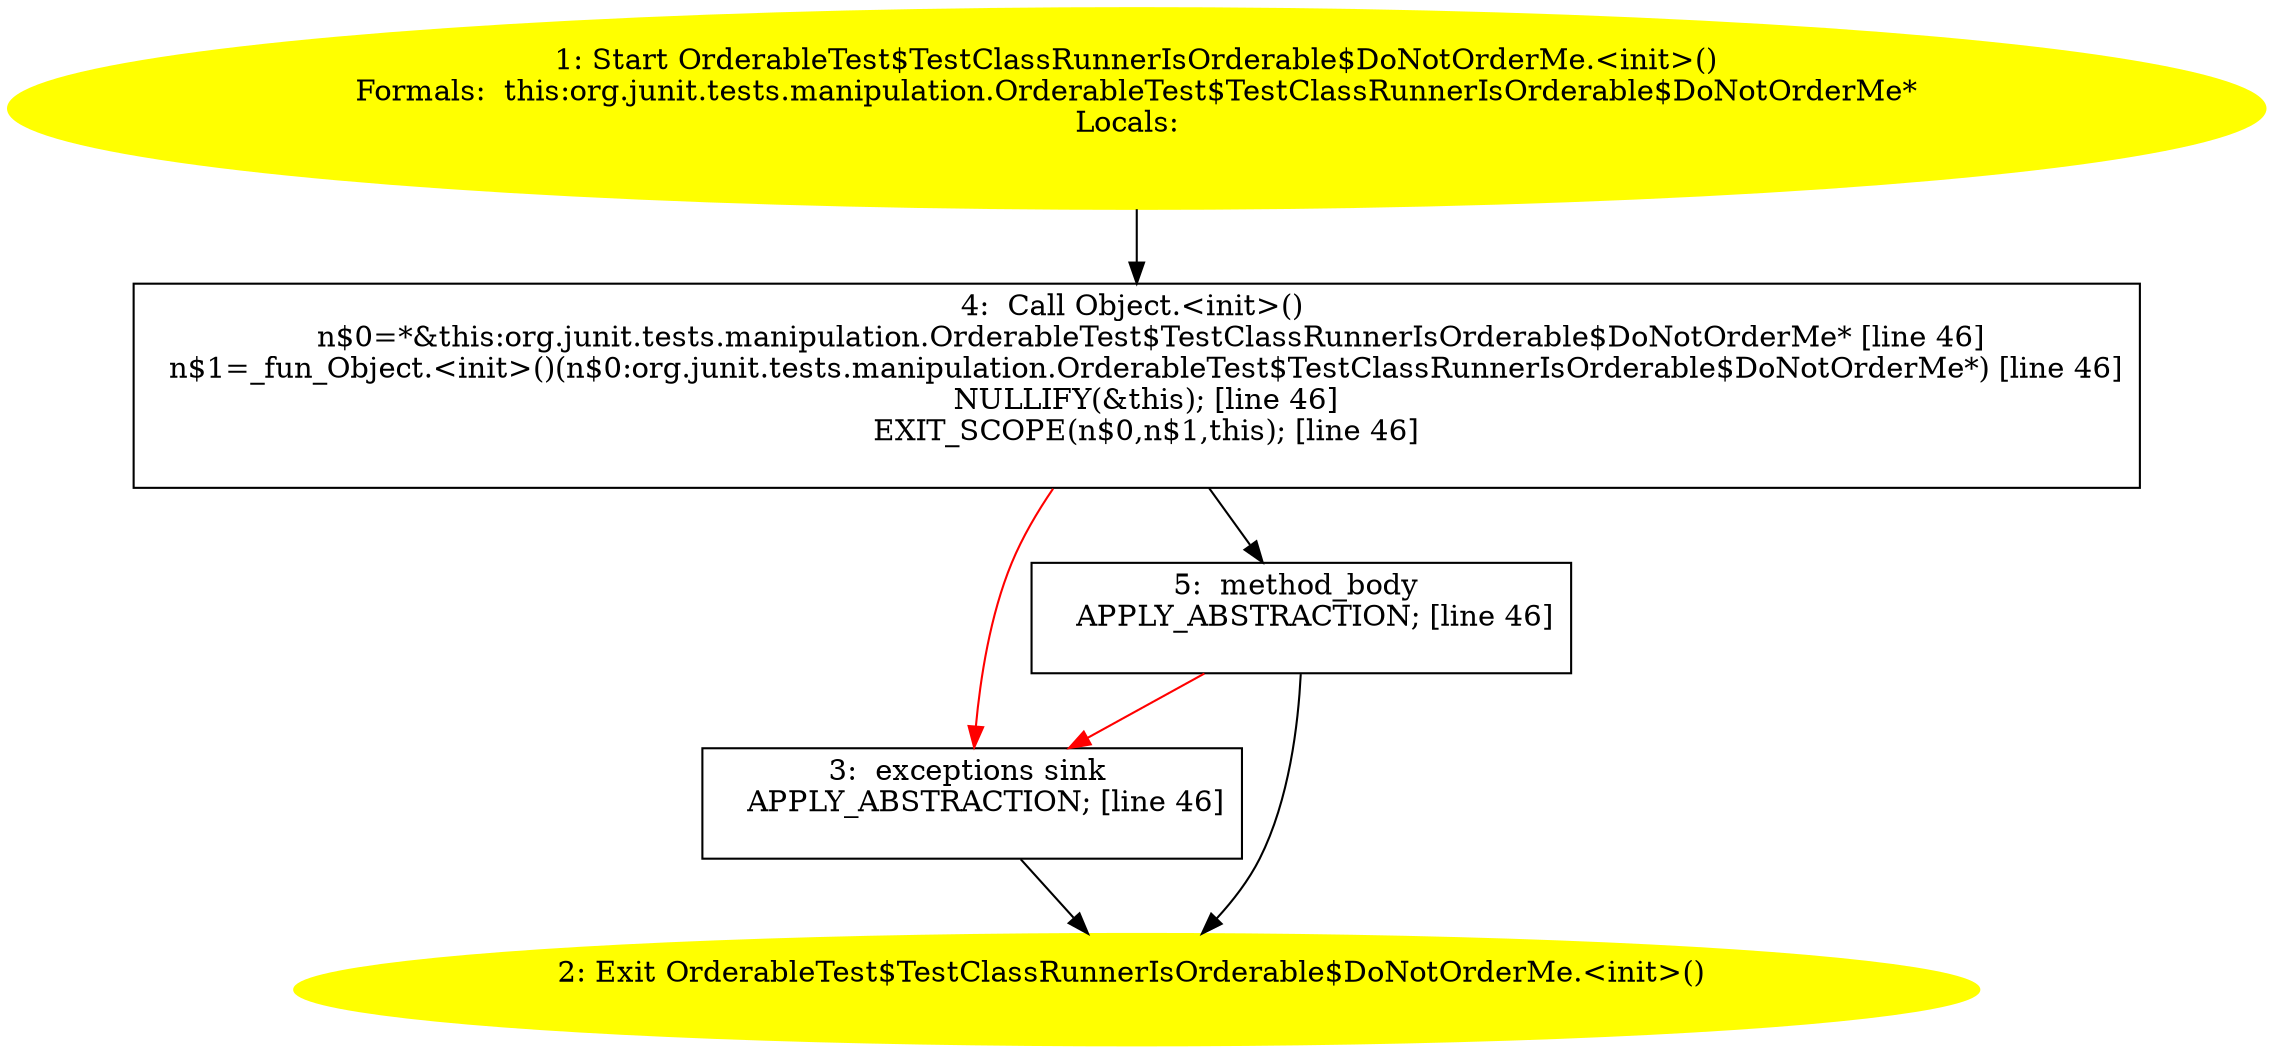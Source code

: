/* @generated */
digraph cfg {
"org.junit.tests.manipulation.OrderableTest$TestClassRunnerIsOrderable$DoNotOrderMe.<init>().af329a37d2983df2cd63e7b02d6169dc_1" [label="1: Start OrderableTest$TestClassRunnerIsOrderable$DoNotOrderMe.<init>()\nFormals:  this:org.junit.tests.manipulation.OrderableTest$TestClassRunnerIsOrderable$DoNotOrderMe*\nLocals:  \n  " color=yellow style=filled]
	

	 "org.junit.tests.manipulation.OrderableTest$TestClassRunnerIsOrderable$DoNotOrderMe.<init>().af329a37d2983df2cd63e7b02d6169dc_1" -> "org.junit.tests.manipulation.OrderableTest$TestClassRunnerIsOrderable$DoNotOrderMe.<init>().af329a37d2983df2cd63e7b02d6169dc_4" ;
"org.junit.tests.manipulation.OrderableTest$TestClassRunnerIsOrderable$DoNotOrderMe.<init>().af329a37d2983df2cd63e7b02d6169dc_2" [label="2: Exit OrderableTest$TestClassRunnerIsOrderable$DoNotOrderMe.<init>() \n  " color=yellow style=filled]
	

"org.junit.tests.manipulation.OrderableTest$TestClassRunnerIsOrderable$DoNotOrderMe.<init>().af329a37d2983df2cd63e7b02d6169dc_3" [label="3:  exceptions sink \n   APPLY_ABSTRACTION; [line 46]\n " shape="box"]
	

	 "org.junit.tests.manipulation.OrderableTest$TestClassRunnerIsOrderable$DoNotOrderMe.<init>().af329a37d2983df2cd63e7b02d6169dc_3" -> "org.junit.tests.manipulation.OrderableTest$TestClassRunnerIsOrderable$DoNotOrderMe.<init>().af329a37d2983df2cd63e7b02d6169dc_2" ;
"org.junit.tests.manipulation.OrderableTest$TestClassRunnerIsOrderable$DoNotOrderMe.<init>().af329a37d2983df2cd63e7b02d6169dc_4" [label="4:  Call Object.<init>() \n   n$0=*&this:org.junit.tests.manipulation.OrderableTest$TestClassRunnerIsOrderable$DoNotOrderMe* [line 46]\n  n$1=_fun_Object.<init>()(n$0:org.junit.tests.manipulation.OrderableTest$TestClassRunnerIsOrderable$DoNotOrderMe*) [line 46]\n  NULLIFY(&this); [line 46]\n  EXIT_SCOPE(n$0,n$1,this); [line 46]\n " shape="box"]
	

	 "org.junit.tests.manipulation.OrderableTest$TestClassRunnerIsOrderable$DoNotOrderMe.<init>().af329a37d2983df2cd63e7b02d6169dc_4" -> "org.junit.tests.manipulation.OrderableTest$TestClassRunnerIsOrderable$DoNotOrderMe.<init>().af329a37d2983df2cd63e7b02d6169dc_5" ;
	 "org.junit.tests.manipulation.OrderableTest$TestClassRunnerIsOrderable$DoNotOrderMe.<init>().af329a37d2983df2cd63e7b02d6169dc_4" -> "org.junit.tests.manipulation.OrderableTest$TestClassRunnerIsOrderable$DoNotOrderMe.<init>().af329a37d2983df2cd63e7b02d6169dc_3" [color="red" ];
"org.junit.tests.manipulation.OrderableTest$TestClassRunnerIsOrderable$DoNotOrderMe.<init>().af329a37d2983df2cd63e7b02d6169dc_5" [label="5:  method_body \n   APPLY_ABSTRACTION; [line 46]\n " shape="box"]
	

	 "org.junit.tests.manipulation.OrderableTest$TestClassRunnerIsOrderable$DoNotOrderMe.<init>().af329a37d2983df2cd63e7b02d6169dc_5" -> "org.junit.tests.manipulation.OrderableTest$TestClassRunnerIsOrderable$DoNotOrderMe.<init>().af329a37d2983df2cd63e7b02d6169dc_2" ;
	 "org.junit.tests.manipulation.OrderableTest$TestClassRunnerIsOrderable$DoNotOrderMe.<init>().af329a37d2983df2cd63e7b02d6169dc_5" -> "org.junit.tests.manipulation.OrderableTest$TestClassRunnerIsOrderable$DoNotOrderMe.<init>().af329a37d2983df2cd63e7b02d6169dc_3" [color="red" ];
}
